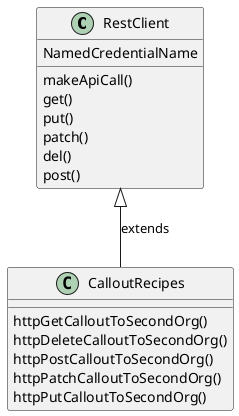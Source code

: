 @startuml
RestClient <|-- CalloutRecipes : extends
RestClient : NamedCredentialName
RestClient : makeApiCall()
RestClient : get()
RestClient : put()
RestClient : patch()
RestClient : del()
RestClient : post()

CalloutRecipes : httpGetCalloutToSecondOrg()
CalloutRecipes : httpDeleteCalloutToSecondOrg()
CalloutRecipes : httpPostCalloutToSecondOrg()
CalloutRecipes : httpPatchCalloutToSecondOrg()
CalloutRecipes : httpPutCalloutToSecondOrg()

@enduml